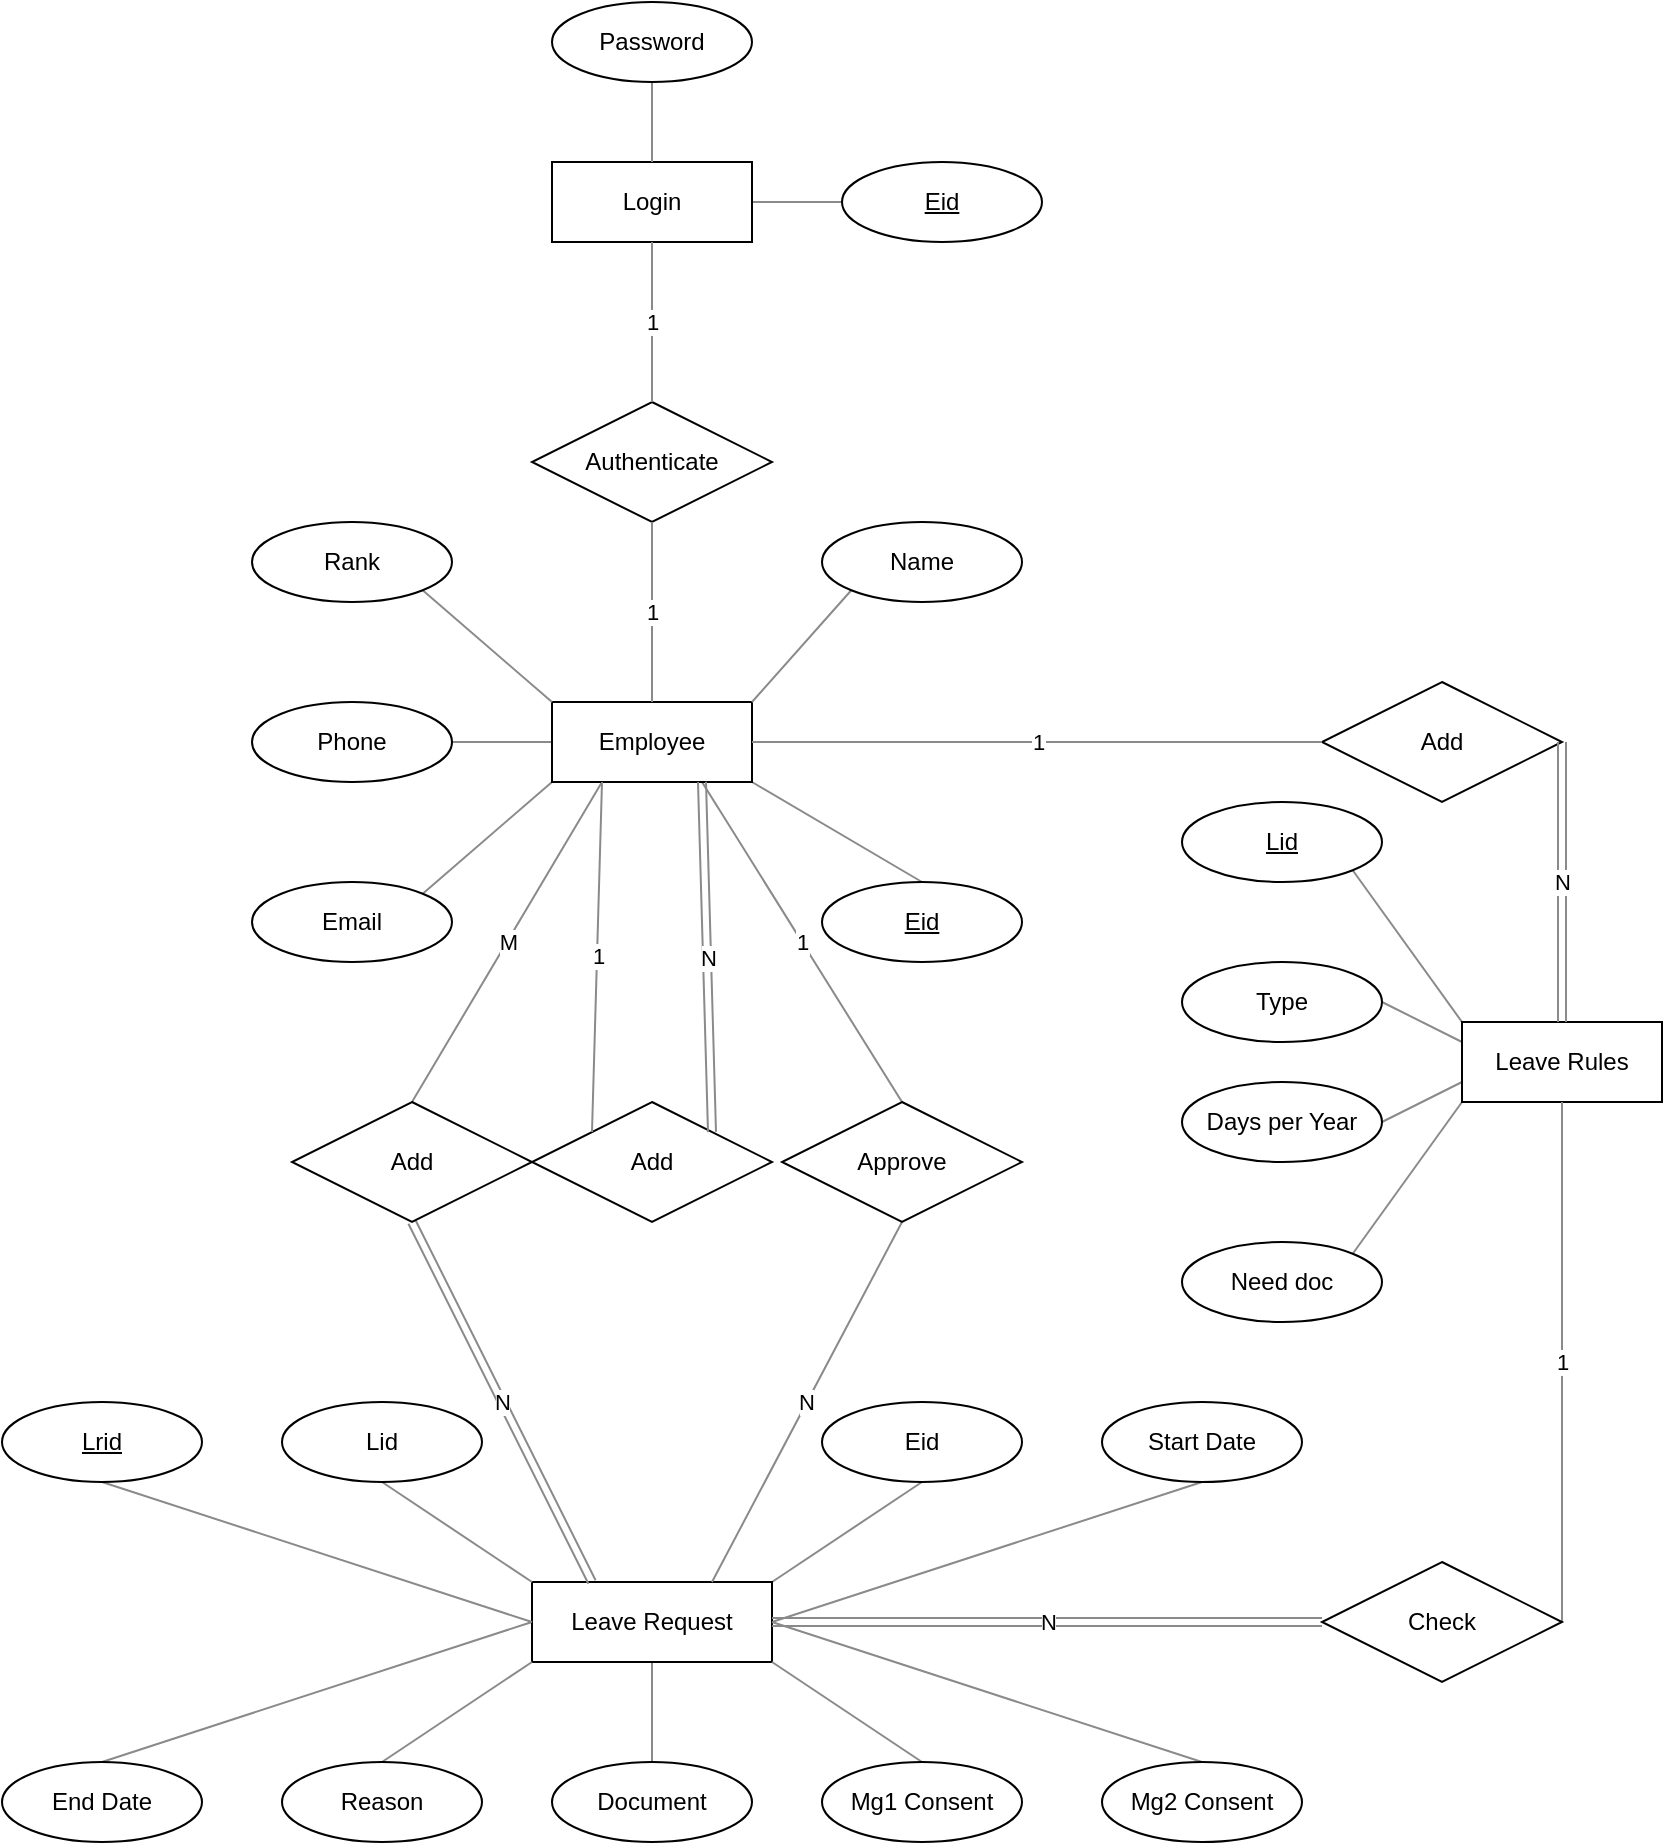 <mxfile>
    <diagram id="KSNztDQqBqdl1V4Yc2ip" name="Page-1">
        <mxGraphModel dx="963" dy="764" grid="1" gridSize="10" guides="1" tooltips="1" connect="1" arrows="1" fold="1" page="1" pageScale="1" pageWidth="850" pageHeight="1100" background="none" math="0" shadow="0">
            <root>
                <mxCell id="0"/>
                <mxCell id="1" parent="0"/>
                <mxCell id="91" value="1" style="edgeStyle=none;html=1;entryX=0.5;entryY=0;entryDx=0;entryDy=0;endArrow=none;endFill=0;strokeColor=#8A8A8A;exitX=0.75;exitY=1;exitDx=0;exitDy=0;" parent="1" source="5" target="90" edge="1">
                    <mxGeometry relative="1" as="geometry">
                        <mxPoint x="250" y="540" as="sourcePoint"/>
                    </mxGeometry>
                </mxCell>
                <mxCell id="37" style="edgeStyle=none;html=1;exitX=1;exitY=1;exitDx=0;exitDy=0;entryX=0.5;entryY=0;entryDx=0;entryDy=0;strokeColor=#8A8A8A;endArrow=none;endFill=0;" parent="1" source="5" target="30" edge="1">
                    <mxGeometry relative="1" as="geometry"/>
                </mxCell>
                <mxCell id="38" style="edgeStyle=none;html=1;exitX=0;exitY=1;exitDx=0;exitDy=0;entryX=1;entryY=0;entryDx=0;entryDy=0;strokeColor=#8A8A8A;endArrow=none;endFill=0;" parent="1" source="5" target="32" edge="1">
                    <mxGeometry relative="1" as="geometry"/>
                </mxCell>
                <mxCell id="39" style="edgeStyle=none;html=1;exitX=0;exitY=0.5;exitDx=0;exitDy=0;entryX=1;entryY=0.5;entryDx=0;entryDy=0;strokeColor=#8A8A8A;endArrow=none;endFill=0;" parent="1" source="5" target="33" edge="1">
                    <mxGeometry relative="1" as="geometry"/>
                </mxCell>
                <mxCell id="83" value="M" style="edgeStyle=none;html=1;entryX=0.5;entryY=0;entryDx=0;entryDy=0;endArrow=none;endFill=0;strokeColor=#8A8A8A;startArrow=none;exitX=0.25;exitY=1;exitDx=0;exitDy=0;" parent="1" source="5" target="82" edge="1">
                    <mxGeometry relative="1" as="geometry">
                        <mxPoint x="-290" y="740" as="sourcePoint"/>
                    </mxGeometry>
                </mxCell>
                <mxCell id="5" value="Employee" style="whiteSpace=wrap;html=1;align=center;fillColor=none;" parent="1" vertex="1">
                    <mxGeometry x="285" y="440" width="100" height="40" as="geometry"/>
                </mxCell>
                <mxCell id="47" style="edgeStyle=none;html=1;exitX=0;exitY=0.25;exitDx=0;exitDy=0;entryX=1;entryY=0.5;entryDx=0;entryDy=0;endArrow=none;endFill=0;strokeColor=#8A8A8A;" parent="1" source="6" target="43" edge="1">
                    <mxGeometry relative="1" as="geometry"/>
                </mxCell>
                <mxCell id="48" style="edgeStyle=none;html=1;exitX=0;exitY=0;exitDx=0;exitDy=0;entryX=1;entryY=1;entryDx=0;entryDy=0;endArrow=none;endFill=0;strokeColor=#8A8A8A;" parent="1" source="6" target="44" edge="1">
                    <mxGeometry relative="1" as="geometry"/>
                </mxCell>
                <mxCell id="49" style="edgeStyle=none;html=1;exitX=0;exitY=0.75;exitDx=0;exitDy=0;entryX=1;entryY=0.5;entryDx=0;entryDy=0;endArrow=none;endFill=0;strokeColor=#8A8A8A;" parent="1" source="6" target="45" edge="1">
                    <mxGeometry relative="1" as="geometry"/>
                </mxCell>
                <mxCell id="50" style="edgeStyle=none;html=1;exitX=0;exitY=1;exitDx=0;exitDy=0;entryX=1;entryY=0;entryDx=0;entryDy=0;endArrow=none;endFill=0;strokeColor=#8A8A8A;" parent="1" source="6" target="46" edge="1">
                    <mxGeometry relative="1" as="geometry"/>
                </mxCell>
                <mxCell id="6" value="Leave Rules" style="whiteSpace=wrap;html=1;align=center;fillColor=none;" parent="1" vertex="1">
                    <mxGeometry x="740" y="600" width="100" height="40" as="geometry"/>
                </mxCell>
                <mxCell id="85" style="edgeStyle=none;html=1;exitX=0.5;exitY=1;exitDx=0;exitDy=0;endArrow=none;endFill=0;strokeColor=#8A8A8A;" parent="1" source="7" target="66" edge="1">
                    <mxGeometry relative="1" as="geometry"/>
                </mxCell>
                <mxCell id="87" style="edgeStyle=none;html=1;exitX=0;exitY=0.5;exitDx=0;exitDy=0;entryX=0.5;entryY=0;entryDx=0;entryDy=0;endArrow=none;endFill=0;strokeColor=#8A8A8A;" parent="1" source="7" target="51" edge="1">
                    <mxGeometry relative="1" as="geometry"/>
                </mxCell>
                <mxCell id="88" style="edgeStyle=none;html=1;exitX=1;exitY=0.5;exitDx=0;exitDy=0;entryX=0.5;entryY=1;entryDx=0;entryDy=0;endArrow=none;endFill=0;strokeColor=#8A8A8A;" parent="1" source="7" target="53" edge="1">
                    <mxGeometry relative="1" as="geometry"/>
                </mxCell>
                <mxCell id="89" style="edgeStyle=none;html=1;exitX=1;exitY=0;exitDx=0;exitDy=0;entryX=0.5;entryY=1;entryDx=0;entryDy=0;endArrow=none;endFill=0;strokeColor=#8A8A8A;" parent="1" source="7" target="55" edge="1">
                    <mxGeometry relative="1" as="geometry"/>
                </mxCell>
                <mxCell id="7" value="Leave Request" style="shape=rectangle;perimeter=rectanglePerimeter;whiteSpace=wrap;html=1;align=center;fillColor=none;" parent="1" vertex="1">
                    <mxGeometry x="275" y="880" width="120" height="40" as="geometry"/>
                </mxCell>
                <mxCell id="15" value="Add" style="shape=rhombus;perimeter=rhombusPerimeter;whiteSpace=wrap;html=1;align=center;fillColor=none;" parent="1" vertex="1">
                    <mxGeometry x="275" y="640" width="120" height="60" as="geometry"/>
                </mxCell>
                <mxCell id="16" value="N" style="endArrow=none;html=1;rounded=0;strokeColor=#8A8A8A;entryX=0.75;entryY=1;entryDx=0;entryDy=0;exitX=1;exitY=0;exitDx=0;exitDy=0;shape=link;" parent="1" source="15" target="5" edge="1">
                    <mxGeometry relative="1" as="geometry">
                        <mxPoint x="-50" y="550" as="sourcePoint"/>
                        <mxPoint x="280" y="450" as="targetPoint"/>
                        <Array as="points"/>
                    </mxGeometry>
                </mxCell>
                <mxCell id="17" value="1" style="endArrow=none;html=1;rounded=0;exitX=0.25;exitY=1;exitDx=0;exitDy=0;strokeColor=#8A8A8A;entryX=0;entryY=0;entryDx=0;entryDy=0;" parent="1" source="5" target="15" edge="1">
                    <mxGeometry relative="1" as="geometry">
                        <mxPoint x="720" y="430" as="sourcePoint"/>
                        <mxPoint x="-40" y="560" as="targetPoint"/>
                        <Array as="points"/>
                    </mxGeometry>
                </mxCell>
                <mxCell id="18" value="Add" style="shape=rhombus;perimeter=rhombusPerimeter;whiteSpace=wrap;html=1;align=center;fillColor=none;" parent="1" vertex="1">
                    <mxGeometry x="670" y="430" width="120" height="60" as="geometry"/>
                </mxCell>
                <mxCell id="21" value="1" style="endArrow=none;html=1;rounded=0;entryX=0;entryY=0.5;entryDx=0;entryDy=0;strokeColor=#8A8A8A;exitX=1;exitY=0.5;exitDx=0;exitDy=0;" parent="1" source="5" target="18" edge="1">
                    <mxGeometry relative="1" as="geometry">
                        <mxPoint x="430" y="450" as="sourcePoint"/>
                        <mxPoint x="430" y="560" as="targetPoint"/>
                    </mxGeometry>
                </mxCell>
                <mxCell id="22" value="N" style="endArrow=none;html=1;rounded=0;entryX=1;entryY=0.5;entryDx=0;entryDy=0;exitX=0.5;exitY=0;exitDx=0;exitDy=0;strokeColor=#8A8A8A;shape=link;" parent="1" source="6" target="18" edge="1">
                    <mxGeometry relative="1" as="geometry">
                        <mxPoint x="360" y="660" as="sourcePoint"/>
                        <mxPoint x="520" y="660" as="targetPoint"/>
                    </mxGeometry>
                </mxCell>
                <mxCell id="74" style="edgeStyle=none;html=1;exitX=1;exitY=0.5;exitDx=0;exitDy=0;entryX=0;entryY=0.5;entryDx=0;entryDy=0;endArrow=none;endFill=0;strokeColor=#8A8A8A;" parent="1" source="23" target="73" edge="1">
                    <mxGeometry relative="1" as="geometry"/>
                </mxCell>
                <mxCell id="23" value="Login" style="whiteSpace=wrap;html=1;align=center;fillColor=none;" parent="1" vertex="1">
                    <mxGeometry x="285" y="170" width="100" height="40" as="geometry"/>
                </mxCell>
                <mxCell id="24" value="Authenticate" style="shape=rhombus;perimeter=rhombusPerimeter;whiteSpace=wrap;html=1;align=center;fillColor=none;" parent="1" vertex="1">
                    <mxGeometry x="275" y="290" width="120" height="60" as="geometry"/>
                </mxCell>
                <mxCell id="25" value="1" style="endArrow=none;html=1;rounded=0;entryX=0.5;entryY=1;entryDx=0;entryDy=0;strokeColor=#8A8A8A;exitX=0.5;exitY=0;exitDx=0;exitDy=0;" parent="1" source="5" target="24" edge="1">
                    <mxGeometry relative="1" as="geometry">
                        <mxPoint x="290" y="410" as="sourcePoint"/>
                        <mxPoint x="460" y="210" as="targetPoint"/>
                    </mxGeometry>
                </mxCell>
                <mxCell id="26" value="1" style="endArrow=none;html=1;rounded=0;exitX=0.5;exitY=1;exitDx=0;exitDy=0;entryX=0.5;entryY=0;entryDx=0;entryDy=0;strokeColor=#8A8A8A;" parent="1" source="23" target="24" edge="1">
                    <mxGeometry relative="1" as="geometry">
                        <mxPoint x="300" y="210" as="sourcePoint"/>
                        <mxPoint x="460" y="210" as="targetPoint"/>
                    </mxGeometry>
                </mxCell>
                <mxCell id="30" value="Eid&lt;span style=&quot;color: rgba(0, 0, 0, 0); font-family: monospace; font-size: 0px; text-align: start;&quot;&gt;%3CmxGraphModel%3E%3Croot%3E%3CmxCell%20id%3D%220%22%2F%3E%3CmxCell%20id%3D%221%22%20parent%3D%220%22%2F%3E%3CmxCell%20id%3D%222%22%20value%3D%22Authenticate%22%20style%3D%22shape%3Drhombus%3Bperimeter%3DrhombusPerimeter%3BwhiteSpace%3Dwrap%3Bhtml%3D1%3Balign%3Dcenter%3B%22%20vertex%3D%221%22%20parent%3D%221%22%3E%3CmxGeometry%20x%3D%22365%22%20y%3D%22390%22%20width%3D%22120%22%20height%3D%2260%22%20as%3D%22geometry%22%2F%3E%3C%2FmxCell%3E%3C%2Froot%3E%3C%2FmxGraphModel%3E&lt;/span&gt;" style="ellipse;whiteSpace=wrap;html=1;align=center;fillColor=none;fontStyle=4" parent="1" vertex="1">
                    <mxGeometry x="420" y="530" width="100" height="40" as="geometry"/>
                </mxCell>
                <mxCell id="36" style="edgeStyle=none;html=1;exitX=0;exitY=1;exitDx=0;exitDy=0;entryX=1;entryY=0;entryDx=0;entryDy=0;strokeColor=#8A8A8A;endArrow=none;endFill=0;" parent="1" source="31" target="5" edge="1">
                    <mxGeometry relative="1" as="geometry"/>
                </mxCell>
                <mxCell id="32" value="Email" style="ellipse;whiteSpace=wrap;html=1;align=center;fillColor=none;" parent="1" vertex="1">
                    <mxGeometry x="135" y="530" width="100" height="40" as="geometry"/>
                </mxCell>
                <mxCell id="33" value="Phone" style="ellipse;whiteSpace=wrap;html=1;align=center;fillColor=none;" parent="1" vertex="1">
                    <mxGeometry x="135" y="440" width="100" height="40" as="geometry"/>
                </mxCell>
                <mxCell id="41" style="edgeStyle=none;html=1;exitX=1;exitY=1;exitDx=0;exitDy=0;entryX=0;entryY=0;entryDx=0;entryDy=0;strokeColor=#8A8A8A;endArrow=none;endFill=0;" parent="1" source="34" target="5" edge="1">
                    <mxGeometry relative="1" as="geometry">
                        <Array as="points"/>
                    </mxGeometry>
                </mxCell>
                <mxCell id="34" value="Rank" style="ellipse;whiteSpace=wrap;html=1;align=center;fillColor=none;" parent="1" vertex="1">
                    <mxGeometry x="135" y="350" width="100" height="40" as="geometry"/>
                </mxCell>
                <mxCell id="43" value="Type&lt;span style=&quot;color: rgba(0, 0, 0, 0); font-family: monospace; font-size: 0px; text-align: start;&quot;&gt;%3CmxGraphModel%3E%3Croot%3E%3CmxCell%20id%3D%220%22%2F%3E%3CmxCell%20id%3D%221%22%20parent%3D%220%22%2F%3E%3CmxCell%20id%3D%222%22%20value%3D%22Name%22%20style%3D%22ellipse%3BwhiteSpace%3Dwrap%3Bhtml%3D1%3Balign%3Dcenter%3B%22%20vertex%3D%221%22%20parent%3D%221%22%3E%3CmxGeometry%20x%3D%2260%22%20y%3D%22790%22%20width%3D%22100%22%20height%3D%2240%22%20as%3D%22geometry%22%2F%3E%3C%2FmxCell%3E%3C%2Froot%3E%3C%2FmxGraphModel%3E&lt;/span&gt;&lt;span style=&quot;color: rgba(0, 0, 0, 0); font-family: monospace; font-size: 0px; text-align: start;&quot;&gt;%3CmxGraphModel%3E%3Croot%3E%3CmxCell%20id%3D%220%22%2F%3E%3CmxCell%20id%3D%221%22%20parent%3D%220%22%2F%3E%3CmxCell%20id%3D%222%22%20value%3D%22Name%22%20style%3D%22ellipse%3BwhiteSpace%3Dwrap%3Bhtml%3D1%3Balign%3Dcenter%3B%22%20vertex%3D%221%22%20parent%3D%221%22%3E%3CmxGeometry%20x%3D%2260%22%20y%3D%22790%22%20width%3D%22100%22%20height%3D%2240%22%20as%3D%22geometry%22%2F%3E%3C%2FmxCell%3E%3C%2Froot%3E%3C%2FmxGraphModel%3E&lt;/span&gt;" style="ellipse;whiteSpace=wrap;html=1;align=center;fillColor=none;" parent="1" vertex="1">
                    <mxGeometry x="600" y="570" width="100" height="40" as="geometry"/>
                </mxCell>
                <mxCell id="44" value="Lid" style="ellipse;whiteSpace=wrap;html=1;align=center;fillColor=none;fontStyle=4" parent="1" vertex="1">
                    <mxGeometry x="600" y="490" width="100" height="40" as="geometry"/>
                </mxCell>
                <mxCell id="45" value="Days per Year&lt;span style=&quot;color: rgba(0, 0, 0, 0); font-family: monospace; font-size: 0px; text-align: start;&quot;&gt;%3CmxGraphModel%3E%3Croot%3E%3CmxCell%20id%3D%220%22%2F%3E%3CmxCell%20id%3D%221%22%20parent%3D%220%22%2F%3E%3CmxCell%20id%3D%222%22%20value%3D%22Type%26lt%3Bspan%20style%3D%26quot%3Bcolor%3A%20rgba(0%2C%200%2C%200%2C%200)%3B%20font-family%3A%20monospace%3B%20font-size%3A%200px%3B%20text-align%3A%20start%3B%26quot%3B%26gt%3B%253CmxGraphModel%253E%253Croot%253E%253CmxCell%2520id%253D%25220%2522%252F%253E%253CmxCell%2520id%253D%25221%2522%2520parent%253D%25220%2522%252F%253E%253CmxCell%2520id%253D%25222%2522%2520value%253D%2522Name%2522%2520style%253D%2522ellipse%253BwhiteSpace%253Dwrap%253Bhtml%253D1%253Balign%253Dcenter%253B%2522%2520vertex%253D%25221%2522%2520parent%253D%25221%2522%253E%253CmxGeometry%2520x%253D%252260%2522%2520y%253D%2522790%2522%2520width%253D%2522100%2522%2520height%253D%252240%2522%2520as%253D%2522geometry%2522%252F%253E%253C%252FmxCell%253E%253C%252Froot%253E%253C%252FmxGraphModel%253E%26lt%3B%2Fspan%26gt%3B%26lt%3Bspan%20style%3D%26quot%3Bcolor%3A%20rgba(0%2C%200%2C%200%2C%200)%3B%20font-family%3A%20monospace%3B%20font-size%3A%200px%3B%20text-align%3A%20start%3B%26quot%3B%26gt%3B%253CmxGraphModel%253E%253Croot%253E%253CmxCell%2520id%253D%25220%2522%252F%253E%253CmxCell%2520id%253D%25221%2522%2520parent%253D%25220%2522%252F%253E%253CmxCell%2520id%253D%25222%2522%2520value%253D%2522Name%2522%2520style%253D%2522ellipse%253BwhiteSpace%253Dwrap%253Bhtml%253D1%253Balign%253Dcenter%253B%2522%2520vertex%253D%25221%2522%2520parent%253D%25221%2522%253E%253CmxGeometry%2520x%253D%252260%2522%2520y%253D%2522790%2522%2520width%253D%2522100%2522%2520height%253D%252240%2522%2520as%253D%2522geometry%2522%252F%253E%253C%252FmxCell%253E%253C%252Froot%253E%253C%252FmxGraphModel%253E%26lt%3B%2Fspan%26gt%3B%22%20style%3D%22ellipse%3BwhiteSpace%3Dwrap%3Bhtml%3D1%3Balign%3Dcenter%3B%22%20vertex%3D%221%22%20parent%3D%221%22%3E%3CmxGeometry%20x%3D%22690%22%20y%3D%22790%22%20width%3D%22100%22%20height%3D%2240%22%20as%3D%22geometry%22%2F%3E%3C%2FmxCell%3E%3C%2Froot%3E%3C%2FmxGraphModel%3E&lt;/span&gt;&lt;span style=&quot;color: rgba(0, 0, 0, 0); font-family: monospace; font-size: 0px; text-align: start;&quot;&gt;%3CmxGraphModel%3E%3Croot%3E%3CmxCell%20id%3D%220%22%2F%3E%3CmxCell%20id%3D%221%22%20parent%3D%220%22%2F%3E%3CmxCell%20id%3D%222%22%20value%3D%22Type%26lt%3Bspan%20style%3D%26quot%3Bcolor%3A%20rgba(0%2C%200%2C%200%2C%200)%3B%20font-family%3A%20monospace%3B%20font-size%3A%200px%3B%20text-align%3A%20start%3B%26quot%3B%26gt%3B%253CmxGraphModel%253E%253Croot%253E%253CmxCell%2520id%253D%25220%2522%252F%253E%253CmxCell%2520id%253D%25221%2522%2520parent%253D%25220%2522%252F%253E%253CmxCell%2520id%253D%25222%2522%2520value%253D%2522Name%2522%2520style%253D%2522ellipse%253BwhiteSpace%253Dwrap%253Bhtml%253D1%253Balign%253Dcenter%253B%2522%2520vertex%253D%25221%2522%2520parent%253D%25221%2522%253E%253CmxGeometry%2520x%253D%252260%2522%2520y%253D%2522790%2522%2520width%253D%2522100%2522%2520height%253D%252240%2522%2520as%253D%2522geometry%2522%252F%253E%253C%252FmxCell%253E%253C%252Froot%253E%253C%252FmxGraphModel%253E%26lt%3B%2Fspan%26gt%3B%26lt%3Bspan%20style%3D%26quot%3Bcolor%3A%20rgba(0%2C%200%2C%200%2C%200)%3B%20font-family%3A%20monospace%3B%20font-size%3A%200px%3B%20text-align%3A%20start%3B%26quot%3B%26gt%3B%253CmxGraphModel%253E%253Croot%253E%253CmxCell%2520id%253D%25220%2522%252F%253E%253CmxCell%2520id%253D%25221%2522%2520parent%253D%25220%2522%252F%253E%253CmxCell%2520id%253D%25222%2522%2520value%253D%2522Name%2522%2520style%253D%2522ellipse%253BwhiteSpace%253Dwrap%253Bhtml%253D1%253Balign%253Dcenter%253B%2522%2520vertex%253D%25221%2522%2520parent%253D%25221%2522%253E%253CmxGeometry%2520x%253D%252260%2522%2520y%253D%2522790%2522%2520width%253D%2522100%2522%2520height%253D%252240%2522%2520as%253D%2522geometry%2522%252F%253E%253C%252FmxCell%253E%253C%252Froot%253E%253C%252FmxGraphModel%253E%26lt%3B%2Fspan%26gt%3B%22%20style%3D%22ellipse%3BwhiteSpace%3Dwrap%3Bhtml%3D1%3Balign%3Dcenter%3B%22%20vertex%3D%221%22%20parent%3D%221%22%3E%3CmxGeometry%20x%3D%22690%22%20y%3D%22790%22%20width%3D%22100%22%20height%3D%2240%22%20as%3D%22geometry%22%2F%3E%3C%2FmxCell%3E%3C%2Froot%3E%3C%2FmxGraphModel%3E&amp;nbsp; Pp&lt;/span&gt;" style="ellipse;whiteSpace=wrap;html=1;align=center;fillColor=none;" parent="1" vertex="1">
                    <mxGeometry x="600" y="630" width="100" height="40" as="geometry"/>
                </mxCell>
                <mxCell id="46" value="Need doc" style="ellipse;whiteSpace=wrap;html=1;align=center;fillColor=none;" parent="1" vertex="1">
                    <mxGeometry x="600" y="710" width="100" height="40" as="geometry"/>
                </mxCell>
                <mxCell id="51" value="End Date" style="ellipse;whiteSpace=wrap;html=1;align=center;fillColor=none;" parent="1" vertex="1">
                    <mxGeometry x="10" y="970" width="100" height="40" as="geometry"/>
                </mxCell>
                <mxCell id="56" style="edgeStyle=none;html=1;exitX=0.5;exitY=1;exitDx=0;exitDy=0;entryX=0;entryY=0.5;entryDx=0;entryDy=0;endArrow=none;endFill=0;strokeColor=#8A8A8A;" parent="1" source="52" target="7" edge="1">
                    <mxGeometry relative="1" as="geometry"/>
                </mxCell>
                <mxCell id="52" value="Lrid" style="ellipse;whiteSpace=wrap;html=1;align=center;fillColor=none;fontStyle=4" parent="1" vertex="1">
                    <mxGeometry x="10" y="790" width="100" height="40" as="geometry"/>
                </mxCell>
                <mxCell id="53" value="Start Date" style="ellipse;whiteSpace=wrap;html=1;align=center;fillColor=none;" parent="1" vertex="1">
                    <mxGeometry x="560" y="790" width="100" height="40" as="geometry"/>
                </mxCell>
                <mxCell id="57" style="edgeStyle=none;html=1;exitX=0.5;exitY=1;exitDx=0;exitDy=0;entryX=0;entryY=0;entryDx=0;entryDy=0;endArrow=none;endFill=0;strokeColor=#8A8A8A;" parent="1" source="54" target="7" edge="1">
                    <mxGeometry relative="1" as="geometry"/>
                </mxCell>
                <mxCell id="54" value="Lid" style="ellipse;whiteSpace=wrap;html=1;align=center;fillColor=none;" parent="1" vertex="1">
                    <mxGeometry x="150" y="790" width="100" height="40" as="geometry"/>
                </mxCell>
                <mxCell id="55" value="Eid" style="ellipse;whiteSpace=wrap;html=1;align=center;fillColor=none;" parent="1" vertex="1">
                    <mxGeometry x="420" y="790" width="100" height="40" as="geometry"/>
                </mxCell>
                <mxCell id="70" style="edgeStyle=none;html=1;exitX=0.5;exitY=0;exitDx=0;exitDy=0;entryX=1;entryY=0.5;entryDx=0;entryDy=0;endArrow=none;endFill=0;strokeColor=#8A8A8A;" parent="1" source="63" target="7" edge="1">
                    <mxGeometry relative="1" as="geometry"/>
                </mxCell>
                <mxCell id="63" value="Mg2 Consent" style="ellipse;whiteSpace=wrap;html=1;align=center;fillColor=none;" parent="1" vertex="1">
                    <mxGeometry x="560" y="970" width="100" height="40" as="geometry"/>
                </mxCell>
                <mxCell id="69" style="edgeStyle=none;html=1;exitX=0.5;exitY=0;exitDx=0;exitDy=0;entryX=1;entryY=1;entryDx=0;entryDy=0;endArrow=none;endFill=0;strokeColor=#8A8A8A;" parent="1" source="64" target="7" edge="1">
                    <mxGeometry relative="1" as="geometry"/>
                </mxCell>
                <mxCell id="64" value="Mg1 Consent" style="ellipse;whiteSpace=wrap;html=1;align=center;fillColor=none;" parent="1" vertex="1">
                    <mxGeometry x="420" y="970" width="100" height="40" as="geometry"/>
                </mxCell>
                <mxCell id="86" style="edgeStyle=none;html=1;exitX=0.5;exitY=0;exitDx=0;exitDy=0;entryX=0;entryY=1;entryDx=0;entryDy=0;endArrow=none;endFill=0;strokeColor=#8A8A8A;" parent="1" source="65" target="7" edge="1">
                    <mxGeometry relative="1" as="geometry"/>
                </mxCell>
                <mxCell id="65" value="Reason" style="ellipse;whiteSpace=wrap;html=1;align=center;fillColor=none;" parent="1" vertex="1">
                    <mxGeometry x="150" y="970" width="100" height="40" as="geometry"/>
                </mxCell>
                <mxCell id="66" value="Document" style="ellipse;whiteSpace=wrap;html=1;align=center;fillColor=none;" parent="1" vertex="1">
                    <mxGeometry x="285" y="970" width="100" height="40" as="geometry"/>
                </mxCell>
                <mxCell id="73" value="Eid" style="ellipse;whiteSpace=wrap;html=1;align=center;fillColor=none;fontStyle=4" parent="1" vertex="1">
                    <mxGeometry x="430" y="170" width="100" height="40" as="geometry"/>
                </mxCell>
                <mxCell id="76" style="edgeStyle=none;html=1;exitX=0.5;exitY=1;exitDx=0;exitDy=0;entryX=0.5;entryY=0;entryDx=0;entryDy=0;endArrow=none;endFill=0;strokeColor=#8A8A8A;" parent="1" source="75" target="23" edge="1">
                    <mxGeometry relative="1" as="geometry"/>
                </mxCell>
                <mxCell id="75" value="Password" style="ellipse;whiteSpace=wrap;html=1;align=center;fillColor=none;" parent="1" vertex="1">
                    <mxGeometry x="285" y="90" width="100" height="40" as="geometry"/>
                </mxCell>
                <mxCell id="84" value="N" style="edgeStyle=none;html=1;exitX=0.5;exitY=1;exitDx=0;exitDy=0;entryX=0.25;entryY=0;entryDx=0;entryDy=0;endArrow=none;endFill=0;strokeColor=#8A8A8A;shape=link;" parent="1" source="82" target="7" edge="1">
                    <mxGeometry relative="1" as="geometry">
                        <mxPoint x="-30" y="900" as="sourcePoint"/>
                    </mxGeometry>
                </mxCell>
                <mxCell id="82" value="Add" style="shape=rhombus;perimeter=rhombusPerimeter;whiteSpace=wrap;html=1;align=center;fillColor=none;" parent="1" vertex="1">
                    <mxGeometry x="155" y="640" width="120" height="60" as="geometry"/>
                </mxCell>
                <mxCell id="92" value="N" style="edgeStyle=none;html=1;exitX=0.5;exitY=1;exitDx=0;exitDy=0;entryX=0.75;entryY=0;entryDx=0;entryDy=0;endArrow=none;endFill=0;strokeColor=#8A8A8A;" parent="1" source="90" target="7" edge="1">
                    <mxGeometry relative="1" as="geometry"/>
                </mxCell>
                <mxCell id="90" value="Approve" style="shape=rhombus;perimeter=rhombusPerimeter;whiteSpace=wrap;html=1;align=center;fillColor=none;" parent="1" vertex="1">
                    <mxGeometry x="400" y="640" width="120" height="60" as="geometry"/>
                </mxCell>
                <mxCell id="94" value="1" style="edgeStyle=none;html=1;exitX=1;exitY=0.5;exitDx=0;exitDy=0;entryX=0.5;entryY=1;entryDx=0;entryDy=0;strokeColor=#8A8A8A;endArrow=none;endFill=0;" parent="1" source="93" target="6" edge="1">
                    <mxGeometry relative="1" as="geometry"/>
                </mxCell>
                <mxCell id="95" value="N" style="edgeStyle=none;html=1;exitX=0;exitY=0.5;exitDx=0;exitDy=0;entryX=1;entryY=0.5;entryDx=0;entryDy=0;strokeColor=#8A8A8A;endArrow=none;endFill=0;shape=link;" parent="1" source="93" target="7" edge="1">
                    <mxGeometry relative="1" as="geometry"/>
                </mxCell>
                <mxCell id="93" value="Check" style="shape=rhombus;perimeter=rhombusPerimeter;whiteSpace=wrap;html=1;align=center;fillColor=none;" parent="1" vertex="1">
                    <mxGeometry x="670" y="870" width="120" height="60" as="geometry"/>
                </mxCell>
                <mxCell id="31" value="Name" style="ellipse;whiteSpace=wrap;html=1;align=center;fillColor=none;" parent="1" vertex="1">
                    <mxGeometry x="420" y="350" width="100" height="40" as="geometry"/>
                </mxCell>
            </root>
        </mxGraphModel>
    </diagram>
</mxfile>